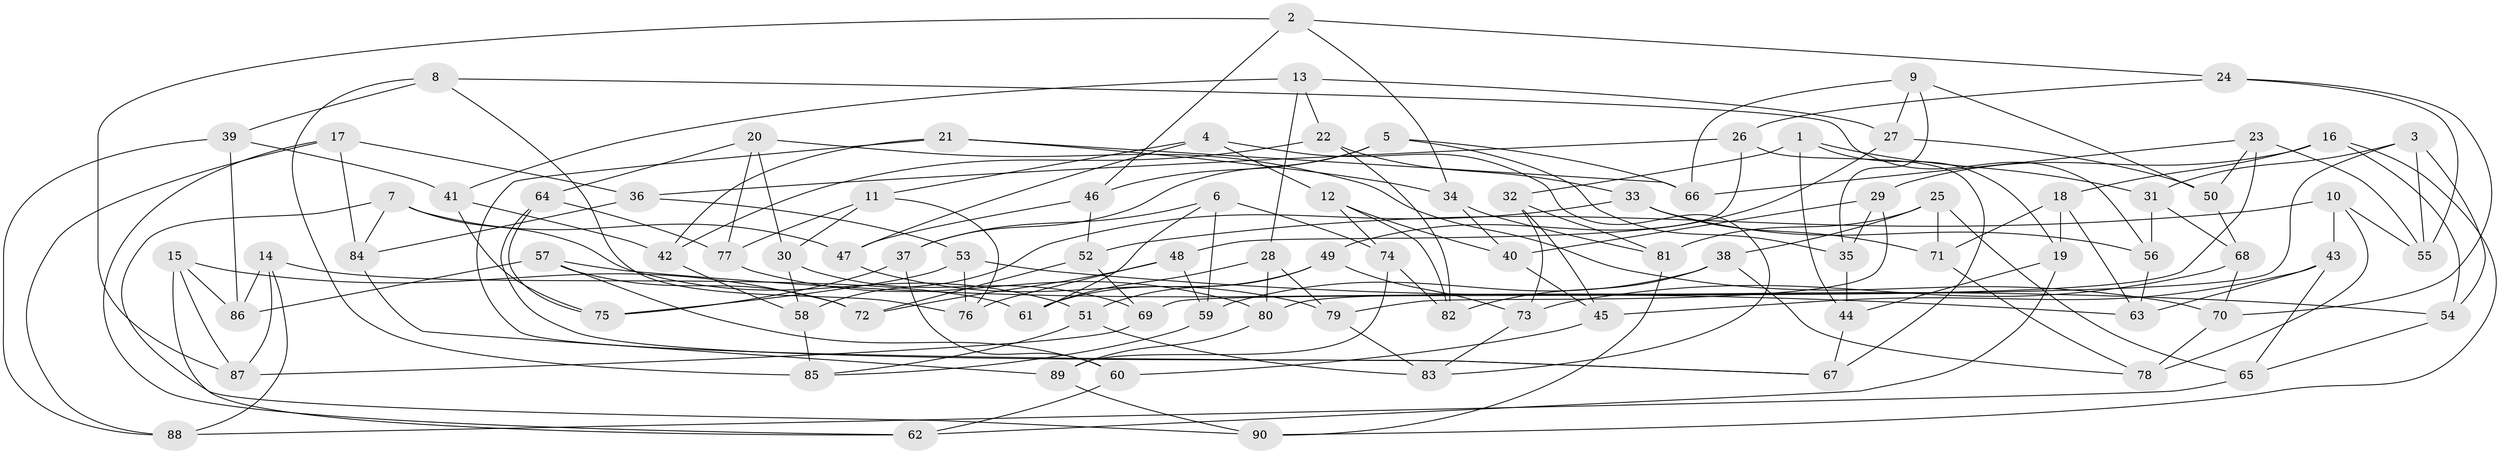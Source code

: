 // Generated by graph-tools (version 1.1) at 2025/11/02/27/25 16:11:45]
// undirected, 90 vertices, 180 edges
graph export_dot {
graph [start="1"]
  node [color=gray90,style=filled];
  1;
  2;
  3;
  4;
  5;
  6;
  7;
  8;
  9;
  10;
  11;
  12;
  13;
  14;
  15;
  16;
  17;
  18;
  19;
  20;
  21;
  22;
  23;
  24;
  25;
  26;
  27;
  28;
  29;
  30;
  31;
  32;
  33;
  34;
  35;
  36;
  37;
  38;
  39;
  40;
  41;
  42;
  43;
  44;
  45;
  46;
  47;
  48;
  49;
  50;
  51;
  52;
  53;
  54;
  55;
  56;
  57;
  58;
  59;
  60;
  61;
  62;
  63;
  64;
  65;
  66;
  67;
  68;
  69;
  70;
  71;
  72;
  73;
  74;
  75;
  76;
  77;
  78;
  79;
  80;
  81;
  82;
  83;
  84;
  85;
  86;
  87;
  88;
  89;
  90;
  1 -- 31;
  1 -- 19;
  1 -- 32;
  1 -- 44;
  2 -- 87;
  2 -- 24;
  2 -- 46;
  2 -- 34;
  3 -- 69;
  3 -- 55;
  3 -- 54;
  3 -- 31;
  4 -- 83;
  4 -- 12;
  4 -- 11;
  4 -- 47;
  5 -- 46;
  5 -- 35;
  5 -- 66;
  5 -- 37;
  6 -- 37;
  6 -- 61;
  6 -- 59;
  6 -- 74;
  7 -- 84;
  7 -- 51;
  7 -- 47;
  7 -- 90;
  8 -- 56;
  8 -- 39;
  8 -- 76;
  8 -- 85;
  9 -- 66;
  9 -- 50;
  9 -- 27;
  9 -- 35;
  10 -- 52;
  10 -- 78;
  10 -- 55;
  10 -- 43;
  11 -- 77;
  11 -- 76;
  11 -- 30;
  12 -- 40;
  12 -- 74;
  12 -- 82;
  13 -- 41;
  13 -- 22;
  13 -- 27;
  13 -- 28;
  14 -- 87;
  14 -- 86;
  14 -- 61;
  14 -- 88;
  15 -- 86;
  15 -- 62;
  15 -- 72;
  15 -- 87;
  16 -- 90;
  16 -- 29;
  16 -- 54;
  16 -- 18;
  17 -- 62;
  17 -- 36;
  17 -- 84;
  17 -- 88;
  18 -- 19;
  18 -- 63;
  18 -- 71;
  19 -- 62;
  19 -- 44;
  20 -- 77;
  20 -- 70;
  20 -- 64;
  20 -- 30;
  21 -- 66;
  21 -- 67;
  21 -- 42;
  21 -- 34;
  22 -- 42;
  22 -- 82;
  22 -- 33;
  23 -- 66;
  23 -- 55;
  23 -- 80;
  23 -- 50;
  24 -- 55;
  24 -- 70;
  24 -- 26;
  25 -- 71;
  25 -- 65;
  25 -- 81;
  25 -- 38;
  26 -- 67;
  26 -- 48;
  26 -- 36;
  27 -- 50;
  27 -- 49;
  28 -- 79;
  28 -- 80;
  28 -- 61;
  29 -- 35;
  29 -- 79;
  29 -- 40;
  30 -- 58;
  30 -- 69;
  31 -- 68;
  31 -- 56;
  32 -- 81;
  32 -- 45;
  32 -- 73;
  33 -- 71;
  33 -- 56;
  33 -- 58;
  34 -- 81;
  34 -- 40;
  35 -- 44;
  36 -- 53;
  36 -- 84;
  37 -- 60;
  37 -- 75;
  38 -- 82;
  38 -- 59;
  38 -- 78;
  39 -- 88;
  39 -- 86;
  39 -- 41;
  40 -- 45;
  41 -- 75;
  41 -- 42;
  42 -- 58;
  43 -- 65;
  43 -- 45;
  43 -- 63;
  44 -- 67;
  45 -- 60;
  46 -- 47;
  46 -- 52;
  47 -- 79;
  48 -- 72;
  48 -- 76;
  48 -- 59;
  49 -- 73;
  49 -- 61;
  49 -- 51;
  50 -- 68;
  51 -- 85;
  51 -- 83;
  52 -- 72;
  52 -- 69;
  53 -- 76;
  53 -- 75;
  53 -- 54;
  54 -- 65;
  56 -- 63;
  57 -- 72;
  57 -- 60;
  57 -- 63;
  57 -- 86;
  58 -- 85;
  59 -- 85;
  60 -- 62;
  64 -- 75;
  64 -- 67;
  64 -- 77;
  65 -- 88;
  68 -- 70;
  68 -- 73;
  69 -- 87;
  70 -- 78;
  71 -- 78;
  73 -- 83;
  74 -- 82;
  74 -- 89;
  77 -- 80;
  79 -- 83;
  80 -- 89;
  81 -- 90;
  84 -- 89;
  89 -- 90;
}
